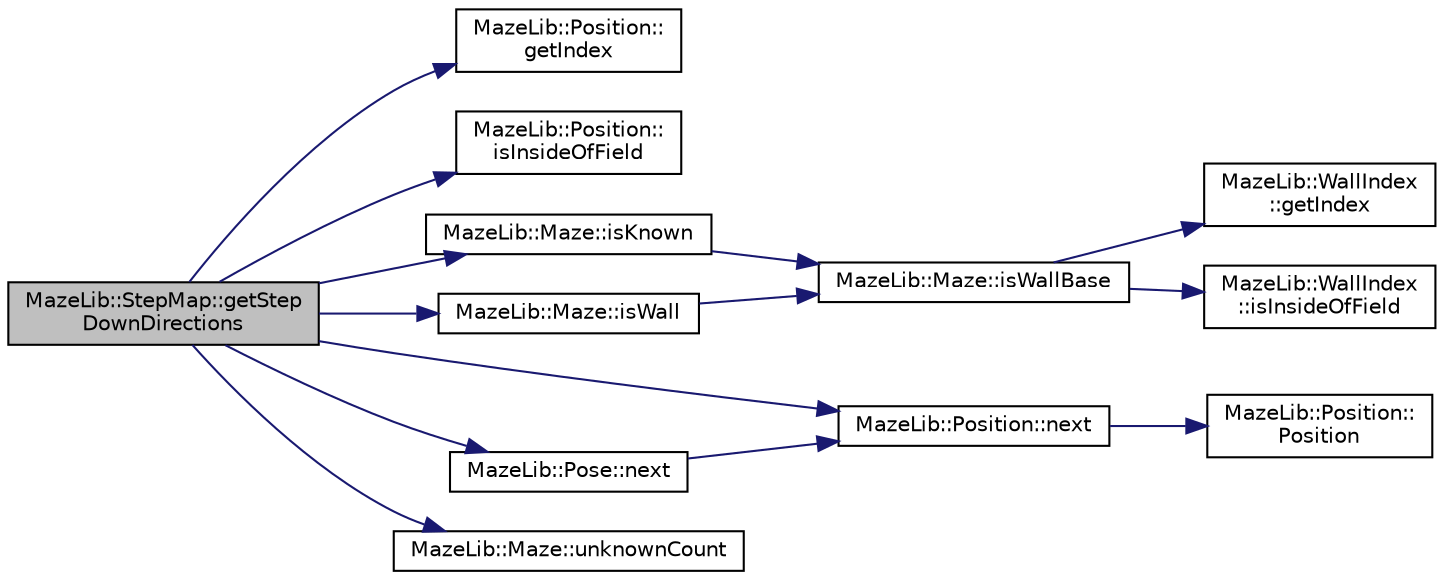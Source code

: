 digraph "MazeLib::StepMap::getStepDownDirections"
{
 // LATEX_PDF_SIZE
  edge [fontname="Helvetica",fontsize="10",labelfontname="Helvetica",labelfontsize="10"];
  node [fontname="Helvetica",fontsize="10",shape=record];
  rankdir="LR";
  Node1 [label="MazeLib::StepMap::getStep\lDownDirections",height=0.2,width=0.4,color="black", fillcolor="grey75", style="filled", fontcolor="black",tooltip="ステップマップにより次に行くべき方向列を生成する"];
  Node1 -> Node2 [color="midnightblue",fontsize="10",style="solid",fontname="Helvetica"];
  Node2 [label="MazeLib::Position::\lgetIndex",height=0.2,width=0.4,color="black", fillcolor="white", style="filled",URL="$d0/ddc/structMazeLib_1_1Position.html#a79c7f753702503606434d941d5d57a51",tooltip="迷路内の区画の一意な通し番号となるIDを取得する"];
  Node1 -> Node3 [color="midnightblue",fontsize="10",style="solid",fontname="Helvetica"];
  Node3 [label="MazeLib::Position::\lisInsideOfField",height=0.2,width=0.4,color="black", fillcolor="white", style="filled",URL="$d0/ddc/structMazeLib_1_1Position.html#a4cdcf2aff33d82472233488385ff9d71",tooltip="フィールド内かどうかを判定する関数"];
  Node1 -> Node4 [color="midnightblue",fontsize="10",style="solid",fontname="Helvetica"];
  Node4 [label="MazeLib::Maze::isKnown",height=0.2,width=0.4,color="black", fillcolor="white", style="filled",URL="$d8/d25/classMazeLib_1_1Maze.html#a239d960e2d48de73ffcdd48b046cc208",tooltip="壁が探索済みかを返す"];
  Node4 -> Node5 [color="midnightblue",fontsize="10",style="solid",fontname="Helvetica"];
  Node5 [label="MazeLib::Maze::isWallBase",height=0.2,width=0.4,color="black", fillcolor="white", style="filled",URL="$d8/d25/classMazeLib_1_1Maze.html#a221de846e39eb32863a2b24ab9543560",tooltip="壁の確認のベース関数。迷路外を参照すると壁ありと返す。"];
  Node5 -> Node6 [color="midnightblue",fontsize="10",style="solid",fontname="Helvetica"];
  Node6 [label="MazeLib::WallIndex\l::getIndex",height=0.2,width=0.4,color="black", fillcolor="white", style="filled",URL="$d6/d8d/structMazeLib_1_1WallIndex.html#a28d5ca6fe2ee32fe06a7a3d1437566ff",tooltip="迷路内の壁を一意な通し番号として表現したIDを返す。 迷路外の壁の場合未定義動作となる。"];
  Node5 -> Node7 [color="midnightblue",fontsize="10",style="solid",fontname="Helvetica"];
  Node7 [label="MazeLib::WallIndex\l::isInsideOfField",height=0.2,width=0.4,color="black", fillcolor="white", style="filled",URL="$d6/d8d/structMazeLib_1_1WallIndex.html#ab17656c4ce938f11b042e14a1f6e01ce",tooltip="壁がフィールド内か判定する関数 x,y が (0,0)と(MAZE_SIZE-1,MAZE_SIZE-1)の間かつ、z が外周上にいない"];
  Node1 -> Node8 [color="midnightblue",fontsize="10",style="solid",fontname="Helvetica"];
  Node8 [label="MazeLib::Maze::isWall",height=0.2,width=0.4,color="black", fillcolor="white", style="filled",URL="$d8/d25/classMazeLib_1_1Maze.html#aefe7c86cad9db92885a6f6eda52b04d0",tooltip="壁の有無を返す"];
  Node8 -> Node5 [color="midnightblue",fontsize="10",style="solid",fontname="Helvetica"];
  Node1 -> Node9 [color="midnightblue",fontsize="10",style="solid",fontname="Helvetica"];
  Node9 [label="MazeLib::Position::next",height=0.2,width=0.4,color="black", fillcolor="white", style="filled",URL="$d0/ddc/structMazeLib_1_1Position.html#a78d3cd4841a650b5b88094075ebd1261",tooltip="自分の引数方向に隣接した区画の Position を返す"];
  Node9 -> Node10 [color="midnightblue",fontsize="10",style="solid",fontname="Helvetica"];
  Node10 [label="MazeLib::Position::\lPosition",height=0.2,width=0.4,color="black", fillcolor="white", style="filled",URL="$d0/ddc/structMazeLib_1_1Position.html#a273bddbcc328c127be9453db54707ef6",tooltip="ゼロ初期化のデフォルトコンストラクタ"];
  Node1 -> Node11 [color="midnightblue",fontsize="10",style="solid",fontname="Helvetica"];
  Node11 [label="MazeLib::Pose::next",height=0.2,width=0.4,color="black", fillcolor="white", style="filled",URL="$df/ddb/structMazeLib_1_1Pose.html#ae858274f0f1f5e3be99cf41563ed0798",tooltip="隣接姿勢の取得"];
  Node11 -> Node9 [color="midnightblue",fontsize="10",style="solid",fontname="Helvetica"];
  Node1 -> Node12 [color="midnightblue",fontsize="10",style="solid",fontname="Helvetica"];
  Node12 [label="MazeLib::Maze::unknownCount",height=0.2,width=0.4,color="black", fillcolor="white", style="filled",URL="$d8/d25/classMazeLib_1_1Maze.html#aa727fb0dba3e28ea5325ac4fdb87c831",tooltip="引数区画に隣接する未知壁の数を返す"];
}
